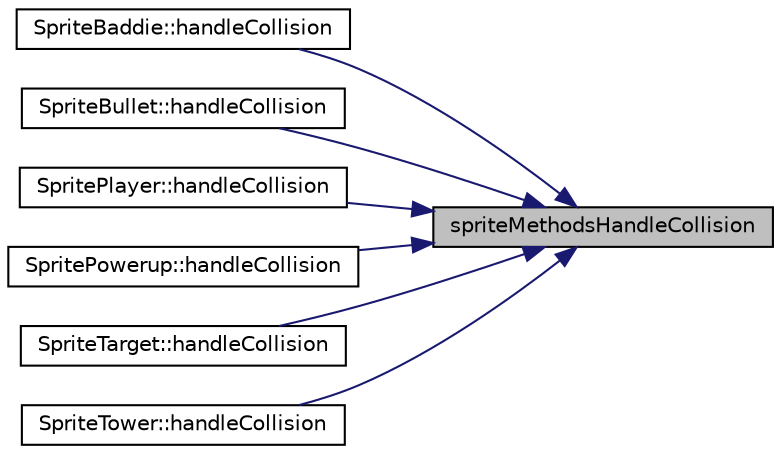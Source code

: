 digraph "spriteMethodsHandleCollision"
{
 // LATEX_PDF_SIZE
  edge [fontname="Helvetica",fontsize="10",labelfontname="Helvetica",labelfontsize="10"];
  node [fontname="Helvetica",fontsize="10",shape=record];
  rankdir="RL";
  Node1 [label="spriteMethodsHandleCollision",height=0.2,width=0.4,color="black", fillcolor="grey75", style="filled", fontcolor="black",tooltip=" "];
  Node1 -> Node2 [dir="back",color="midnightblue",fontsize="10",style="solid",fontname="Helvetica"];
  Node2 [label="SpriteBaddie::handleCollision",height=0.2,width=0.4,color="black", fillcolor="white", style="filled",URL="$class_sprite_baddie.html#a60bbe30beb1bf5943694f935b110c808",tooltip=" "];
  Node1 -> Node3 [dir="back",color="midnightblue",fontsize="10",style="solid",fontname="Helvetica"];
  Node3 [label="SpriteBullet::handleCollision",height=0.2,width=0.4,color="black", fillcolor="white", style="filled",URL="$class_sprite_bullet.html#a7c7c0503738d74276ee80912cef20962",tooltip=" "];
  Node1 -> Node4 [dir="back",color="midnightblue",fontsize="10",style="solid",fontname="Helvetica"];
  Node4 [label="SpritePlayer::handleCollision",height=0.2,width=0.4,color="black", fillcolor="white", style="filled",URL="$class_sprite_player.html#a9e8152889fe27b4376fae23a6055490f",tooltip=" "];
  Node1 -> Node5 [dir="back",color="midnightblue",fontsize="10",style="solid",fontname="Helvetica"];
  Node5 [label="SpritePowerup::handleCollision",height=0.2,width=0.4,color="black", fillcolor="white", style="filled",URL="$class_sprite_powerup.html#ac789945b1a0990271bc0ca3c342c0c9b",tooltip=" "];
  Node1 -> Node6 [dir="back",color="midnightblue",fontsize="10",style="solid",fontname="Helvetica"];
  Node6 [label="SpriteTarget::handleCollision",height=0.2,width=0.4,color="black", fillcolor="white", style="filled",URL="$class_sprite_target.html#a877fd83c0bf93e3575d9868c185a1c19",tooltip=" "];
  Node1 -> Node7 [dir="back",color="midnightblue",fontsize="10",style="solid",fontname="Helvetica"];
  Node7 [label="SpriteTower::handleCollision",height=0.2,width=0.4,color="black", fillcolor="white", style="filled",URL="$class_sprite_tower.html#ad3ac4a8d843a960e5a2901bc5ffeb7da",tooltip=" "];
}
